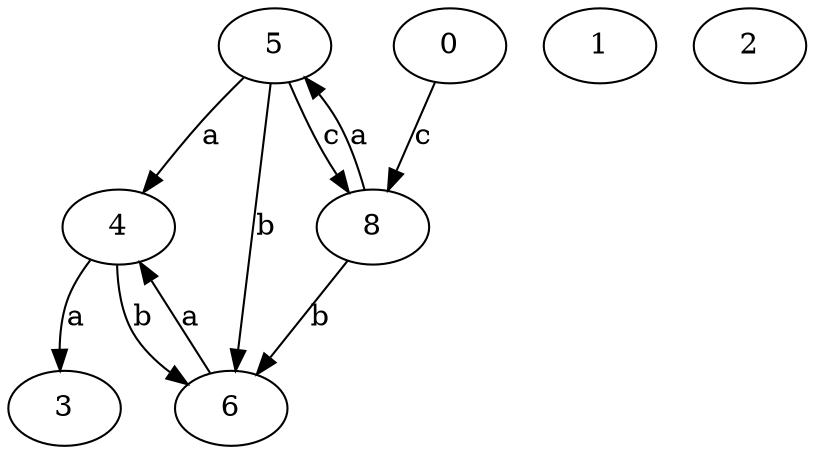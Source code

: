 strict digraph  {
3;
4;
0;
1;
2;
5;
6;
8;
4 -> 3  [label=a];
4 -> 6  [label=b];
0 -> 8  [label=c];
5 -> 4  [label=a];
5 -> 6  [label=b];
5 -> 8  [label=c];
6 -> 4  [label=a];
8 -> 5  [label=a];
8 -> 6  [label=b];
}
